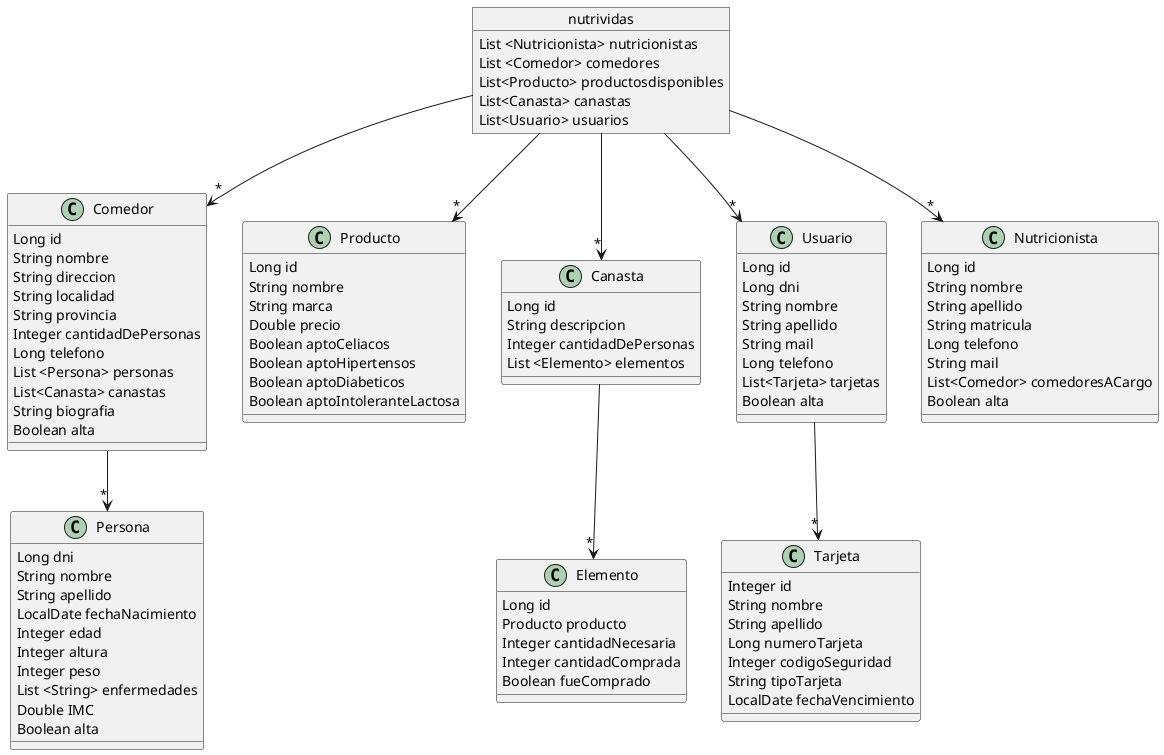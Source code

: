 @startuml "Comedor"

object nutrividas{
    List <Nutricionista> nutricionistas
    List <Comedor> comedores
    List<Producto> productosdisponibles
'   List<Producto> productosEnBolsa ==> Productos en general
    List<Canasta> canastas
    List<Usuario> usuarios
}

class Comedor{
    Long id
    String nombre
    String direccion
    String localidad
    String provincia
    Integer cantidadDePersonas
    Long telefono
    List <Persona> personas
    List<Canasta> canastas
    String biografia
    Boolean alta

}

class Persona{
    Long dni
    String nombre
    String apellido
    LocalDate fechaNacimiento
    Integer edad
    Integer altura
    Integer peso
    List <String> enfermedades
    Double IMC
    Boolean alta  
}

class Elemento{
    Long id
    Producto producto
    Integer cantidadNecesaria
    Integer cantidadComprada
    Boolean fueComprado
}

Class Producto{
    Long id
    String nombre
    String marca
    Double precio
    Boolean aptoCeliacos
    Boolean aptoHipertensos
    Boolean aptoDiabeticos
    Boolean aptoIntoleranteLactosa
}

class Canasta{
    Long id
    String descripcion
    Integer cantidadDePersonas
    List <Elemento> elementos

}

class Usuario{
    Long id
    Long dni
    String nombre
    String apellido
    String mail    
    Long telefono
    List<Tarjeta> tarjetas
    Boolean alta
}

class Tarjeta{
    Integer id
    String nombre
    String apellido
    Long numeroTarjeta
    Integer codigoSeguridad
    String tipoTarjeta
    LocalDate fechaVencimiento
}

class Nutricionista{
    Long id
    String nombre
    String apellido
    String matricula
    Long telefono
    String mail
    List<Comedor> comedoresACargo
    Boolean alta
}

nutrividas -->"*" Comedor
nutrividas -->"*" Producto
nutrividas -->"*" Canasta
nutrividas -->"*" Nutricionista
Comedor -->"*" Persona
Canasta -->"*" Elemento
nutrividas -->"*" Usuario
Usuario -->"*"Tarjeta



@enduml
